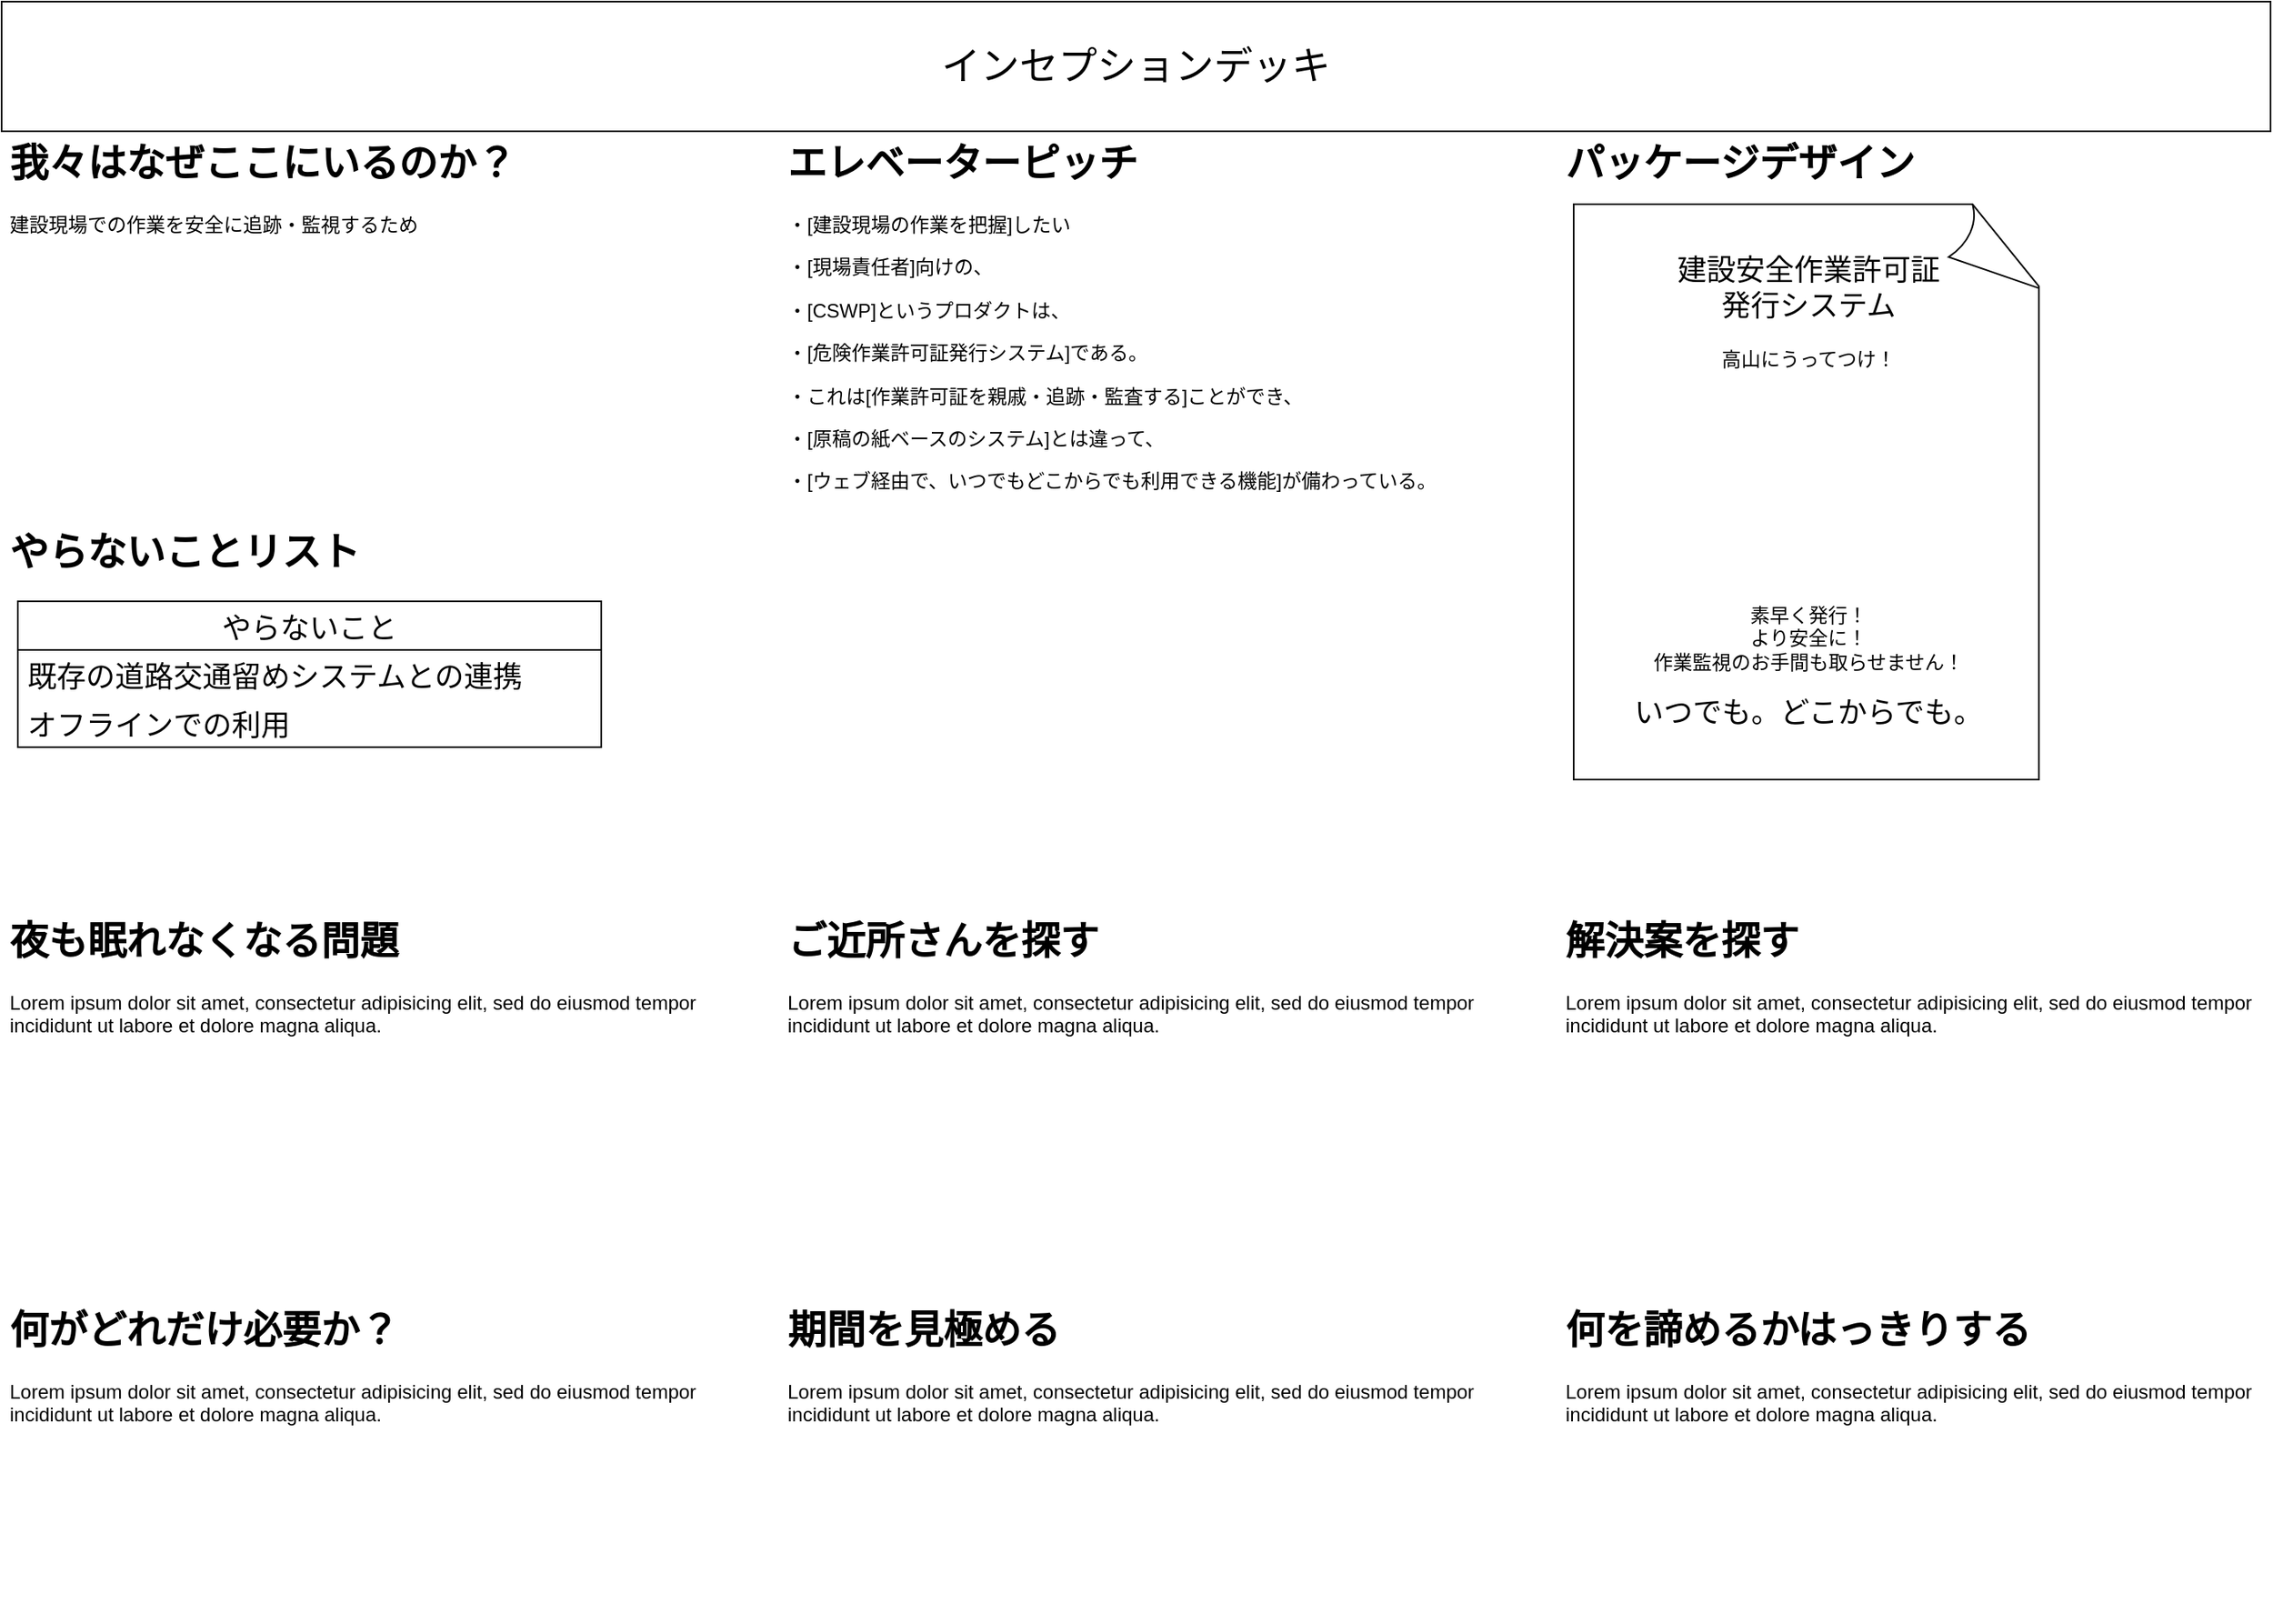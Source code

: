 <mxfile version="20.2.8" type="github">
  <diagram id="0yLo_oqusycYQGxysIEg" name="Page-1">
    <mxGraphModel dx="1694" dy="887" grid="1" gridSize="10" guides="1" tooltips="1" connect="1" arrows="1" fold="1" page="1" pageScale="1" pageWidth="850" pageHeight="1100" math="0" shadow="0">
      <root>
        <mxCell id="0" />
        <mxCell id="1" parent="0" />
        <mxCell id="leWbqYneiwipQv3hau3y-4" value="&lt;h1&gt;エレベーターピッチ&lt;/h1&gt;&lt;p&gt;・[建設現場の作業を把握]したい&lt;/p&gt;&lt;p&gt;・[現場責任者]向けの、&lt;/p&gt;&lt;p&gt;・[CSWP]というプロダクトは、&lt;/p&gt;&lt;p&gt;・[危険作業許可証発行システム]である。&lt;/p&gt;&lt;p&gt;・これは[作業許可証を親戚・追跡・監査する]ことができ、&lt;/p&gt;&lt;p&gt;・[原稿の紙ベースのシステム]とは違って、&lt;/p&gt;&lt;p&gt;・[ウェブ経由で、いつでもどこからでも利用できる機能]が備わっている。&lt;/p&gt;" style="text;html=1;strokeColor=none;fillColor=none;spacing=5;spacingTop=-20;whiteSpace=wrap;overflow=hidden;rounded=0;" parent="1" vertex="1">
          <mxGeometry x="520" y="80" width="440" height="240" as="geometry" />
        </mxCell>
        <mxCell id="leWbqYneiwipQv3hau3y-6" value="&lt;h1&gt;やらないことリスト&lt;br&gt;&lt;/h1&gt;" style="text;html=1;strokeColor=none;fillColor=none;spacing=5;spacingTop=-20;whiteSpace=wrap;overflow=hidden;rounded=0;" parent="1" vertex="1">
          <mxGeometry x="40" y="320" width="440" height="200" as="geometry" />
        </mxCell>
        <mxCell id="leWbqYneiwipQv3hau3y-7" value="&lt;h1&gt;ご近所さんを探す&lt;/h1&gt;&lt;p&gt;Lorem ipsum dolor sit amet, consectetur adipisicing elit, sed do eiusmod tempor incididunt ut labore et dolore magna aliqua.&lt;/p&gt;" style="text;html=1;strokeColor=none;fillColor=none;spacing=5;spacingTop=-20;whiteSpace=wrap;overflow=hidden;rounded=0;" parent="1" vertex="1">
          <mxGeometry x="520" y="560" width="440" height="200" as="geometry" />
        </mxCell>
        <mxCell id="leWbqYneiwipQv3hau3y-8" value="&lt;h1&gt;解決案を探す&lt;/h1&gt;&lt;p&gt;Lorem ipsum dolor sit amet, consectetur adipisicing elit, sed do eiusmod tempor incididunt ut labore et dolore magna aliqua.&lt;/p&gt;" style="text;html=1;strokeColor=none;fillColor=none;spacing=5;spacingTop=-20;whiteSpace=wrap;overflow=hidden;rounded=0;" parent="1" vertex="1">
          <mxGeometry x="1000" y="560" width="440" height="200" as="geometry" />
        </mxCell>
        <mxCell id="leWbqYneiwipQv3hau3y-9" value="&lt;h1&gt;夜も眠れなくなる問題&lt;/h1&gt;&lt;p&gt;Lorem ipsum dolor sit amet, consectetur adipisicing elit, sed do eiusmod tempor incididunt ut labore et dolore magna aliqua.&lt;/p&gt;" style="text;html=1;strokeColor=none;fillColor=none;spacing=5;spacingTop=-20;whiteSpace=wrap;overflow=hidden;rounded=0;" parent="1" vertex="1">
          <mxGeometry x="40" y="560" width="440" height="200" as="geometry" />
        </mxCell>
        <mxCell id="leWbqYneiwipQv3hau3y-10" value="&lt;h1&gt;期間を見極める&lt;/h1&gt;&lt;p&gt;Lorem ipsum dolor sit amet, consectetur adipisicing elit, sed do eiusmod tempor incididunt ut labore et dolore magna aliqua.&lt;/p&gt;" style="text;html=1;strokeColor=none;fillColor=none;spacing=5;spacingTop=-20;whiteSpace=wrap;overflow=hidden;rounded=0;" parent="1" vertex="1">
          <mxGeometry x="520" y="800" width="440" height="200" as="geometry" />
        </mxCell>
        <mxCell id="leWbqYneiwipQv3hau3y-11" value="&lt;h1&gt;何を諦めるかはっきりする&lt;/h1&gt;&lt;p&gt;Lorem ipsum dolor sit amet, consectetur adipisicing elit, sed do eiusmod tempor incididunt ut labore et dolore magna aliqua.&lt;/p&gt;" style="text;html=1;strokeColor=none;fillColor=none;spacing=5;spacingTop=-20;whiteSpace=wrap;overflow=hidden;rounded=0;" parent="1" vertex="1">
          <mxGeometry x="1000" y="800" width="440" height="200" as="geometry" />
        </mxCell>
        <mxCell id="leWbqYneiwipQv3hau3y-12" value="&lt;h1&gt;何がどれだけ必要か？&lt;/h1&gt;&lt;p&gt;Lorem ipsum dolor sit amet, consectetur adipisicing elit, sed do eiusmod tempor incididunt ut labore et dolore magna aliqua.&lt;/p&gt;" style="text;html=1;strokeColor=none;fillColor=none;spacing=5;spacingTop=-20;whiteSpace=wrap;overflow=hidden;rounded=0;" parent="1" vertex="1">
          <mxGeometry x="40" y="800" width="440" height="200" as="geometry" />
        </mxCell>
        <mxCell id="leWbqYneiwipQv3hau3y-14" value="" style="group;direction=west;" parent="1" vertex="1" connectable="0">
          <mxGeometry x="40" y="80" width="440" height="200" as="geometry" />
        </mxCell>
        <mxCell id="leWbqYneiwipQv3hau3y-1" value="&lt;h1&gt;我々はなぜここにいるのか？&lt;/h1&gt;&lt;p&gt;建設現場での作業を安全に追跡・監視するため&lt;/p&gt;" style="text;html=1;strokeColor=none;fillColor=none;spacing=5;spacingTop=-20;whiteSpace=wrap;overflow=hidden;rounded=0;" parent="leWbqYneiwipQv3hau3y-14" vertex="1">
          <mxGeometry width="440" height="189.349" as="geometry" />
        </mxCell>
        <mxCell id="leWbqYneiwipQv3hau3y-13" value="" style="shape=image;verticalLabelPosition=bottom;labelBackgroundColor=default;verticalAlign=top;aspect=fixed;imageAspect=0;image=https://s3-ap-northeast-1.amazonaws.com/production-switch/uploads/article_eyecatch/file/17075/cropped_1603960237-13232-0687-1067.jpeg;" parent="leWbqYneiwipQv3hau3y-14" vertex="1">
          <mxGeometry x="40" y="80" width="228.57" height="120" as="geometry" />
        </mxCell>
        <mxCell id="lgWVWN7HaNwSlFGaL6JE-1" value="&lt;font style=&quot;font-size: 24px;&quot;&gt;インセプションデッキ&lt;/font&gt;" style="rounded=0;whiteSpace=wrap;html=1;" vertex="1" parent="1">
          <mxGeometry x="40" width="1400" height="80" as="geometry" />
        </mxCell>
        <mxCell id="lgWVWN7HaNwSlFGaL6JE-13" value="" style="group" vertex="1" connectable="0" parent="1">
          <mxGeometry x="1000" y="80" width="440" height="410" as="geometry" />
        </mxCell>
        <mxCell id="leWbqYneiwipQv3hau3y-5" value="&lt;h1&gt;パッケージデザイン&lt;/h1&gt;&lt;p&gt;&lt;br&gt;&lt;/p&gt;" style="text;html=1;strokeColor=none;fillColor=none;spacing=5;spacingTop=-20;whiteSpace=wrap;overflow=hidden;rounded=0;" parent="lgWVWN7HaNwSlFGaL6JE-13" vertex="1">
          <mxGeometry width="440" height="410" as="geometry" />
        </mxCell>
        <mxCell id="lgWVWN7HaNwSlFGaL6JE-12" value="" style="group" vertex="1" connectable="0" parent="lgWVWN7HaNwSlFGaL6JE-13">
          <mxGeometry x="10" y="45" width="418.57" height="355" as="geometry" />
        </mxCell>
        <mxCell id="lgWVWN7HaNwSlFGaL6JE-11" value="&lt;font style=&quot;font-size: 18px;&quot;&gt;建設安全作業許可証&lt;br&gt;発行システム&lt;/font&gt;&lt;br&gt;&lt;br&gt;高山にうってつけ！&lt;br&gt;&lt;br&gt;&lt;br&gt;&lt;br&gt;&lt;br&gt;&lt;br&gt;&lt;br&gt;&lt;br&gt;&lt;br&gt;&lt;br&gt;&lt;br&gt;素早く発行！&lt;br&gt;より安全に！&lt;br&gt;作業監視のお手間も取らせません！&lt;br&gt;&lt;br&gt;&lt;font style=&quot;font-size: 18px;&quot;&gt;いつでも。どこからでも。&lt;/font&gt;" style="whiteSpace=wrap;html=1;shape=mxgraph.basic.document;fontSize=12;" vertex="1" parent="lgWVWN7HaNwSlFGaL6JE-12">
          <mxGeometry width="290" height="355" as="geometry" />
        </mxCell>
        <mxCell id="lgWVWN7HaNwSlFGaL6JE-10" value="" style="shape=image;verticalLabelPosition=bottom;labelBackgroundColor=default;verticalAlign=top;aspect=fixed;imageAspect=0;image=https://s3-ap-northeast-1.amazonaws.com/production-switch/uploads/article_eyecatch/file/17075/cropped_1603960237-13232-0687-1067.jpeg;" vertex="1" parent="lgWVWN7HaNwSlFGaL6JE-12">
          <mxGeometry x="36" y="115" width="228.57" height="120" as="geometry" />
        </mxCell>
        <mxCell id="lgWVWN7HaNwSlFGaL6JE-14" value="やらないこと" style="swimlane;fontStyle=0;childLayout=stackLayout;horizontal=1;startSize=30;horizontalStack=0;resizeParent=1;resizeParentMax=0;resizeLast=0;collapsible=1;marginBottom=0;fontSize=18;" vertex="1" parent="1">
          <mxGeometry x="50" y="370" width="360" height="90" as="geometry" />
        </mxCell>
        <mxCell id="lgWVWN7HaNwSlFGaL6JE-15" value="既存の道路交通留めシステムとの連携" style="text;strokeColor=none;fillColor=none;align=left;verticalAlign=middle;spacingLeft=4;spacingRight=4;overflow=hidden;points=[[0,0.5],[1,0.5]];portConstraint=eastwest;rotatable=0;fontSize=18;" vertex="1" parent="lgWVWN7HaNwSlFGaL6JE-14">
          <mxGeometry y="30" width="360" height="30" as="geometry" />
        </mxCell>
        <mxCell id="lgWVWN7HaNwSlFGaL6JE-16" value="オフラインでの利用" style="text;strokeColor=none;fillColor=none;align=left;verticalAlign=middle;spacingLeft=4;spacingRight=4;overflow=hidden;points=[[0,0.5],[1,0.5]];portConstraint=eastwest;rotatable=0;fontSize=18;" vertex="1" parent="lgWVWN7HaNwSlFGaL6JE-14">
          <mxGeometry y="60" width="360" height="30" as="geometry" />
        </mxCell>
      </root>
    </mxGraphModel>
  </diagram>
</mxfile>
